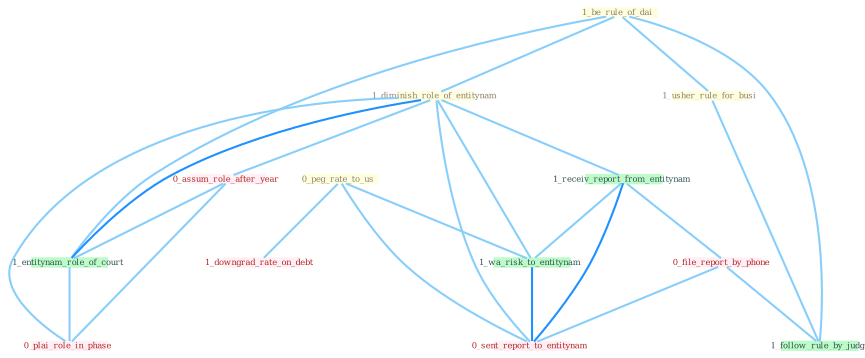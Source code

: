 Graph G{ 
    node
    [shape=polygon,style=filled,width=.5,height=.06,color="#BDFCC9",fixedsize=true,fontsize=4,
    fontcolor="#2f4f4f"];
    {node
    [color="#ffffe0", fontcolor="#8b7d6b"] "1_be_rule_of_dai " "1_diminish_role_of_entitynam " "0_peg_rate_to_us " "1_usher_rule_for_busi "}
{node [color="#fff0f5", fontcolor="#b22222"] "0_assum_role_after_year " "0_file_report_by_phone " "1_downgrad_rate_on_debt " "0_sent_report_to_entitynam " "0_plai_role_in_phase "}
edge [color="#B0E2FF"];

	"1_be_rule_of_dai " -- "1_diminish_role_of_entitynam " [w="1", color="#87cefa" ];
	"1_be_rule_of_dai " -- "1_usher_rule_for_busi " [w="1", color="#87cefa" ];
	"1_be_rule_of_dai " -- "1_entitynam_role_of_court " [w="1", color="#87cefa" ];
	"1_be_rule_of_dai " -- "1_follow_rule_by_judg " [w="1", color="#87cefa" ];
	"1_diminish_role_of_entitynam " -- "1_receiv_report_from_entitynam " [w="1", color="#87cefa" ];
	"1_diminish_role_of_entitynam " -- "0_assum_role_after_year " [w="1", color="#87cefa" ];
	"1_diminish_role_of_entitynam " -- "1_entitynam_role_of_court " [w="2", color="#1e90ff" , len=0.8];
	"1_diminish_role_of_entitynam " -- "1_wa_risk_to_entitynam " [w="1", color="#87cefa" ];
	"1_diminish_role_of_entitynam " -- "0_sent_report_to_entitynam " [w="1", color="#87cefa" ];
	"1_diminish_role_of_entitynam " -- "0_plai_role_in_phase " [w="1", color="#87cefa" ];
	"0_peg_rate_to_us " -- "1_downgrad_rate_on_debt " [w="1", color="#87cefa" ];
	"0_peg_rate_to_us " -- "1_wa_risk_to_entitynam " [w="1", color="#87cefa" ];
	"0_peg_rate_to_us " -- "0_sent_report_to_entitynam " [w="1", color="#87cefa" ];
	"1_usher_rule_for_busi " -- "1_follow_rule_by_judg " [w="1", color="#87cefa" ];
	"1_receiv_report_from_entitynam " -- "0_file_report_by_phone " [w="1", color="#87cefa" ];
	"1_receiv_report_from_entitynam " -- "1_wa_risk_to_entitynam " [w="1", color="#87cefa" ];
	"1_receiv_report_from_entitynam " -- "0_sent_report_to_entitynam " [w="2", color="#1e90ff" , len=0.8];
	"0_assum_role_after_year " -- "1_entitynam_role_of_court " [w="1", color="#87cefa" ];
	"0_assum_role_after_year " -- "0_plai_role_in_phase " [w="1", color="#87cefa" ];
	"1_entitynam_role_of_court " -- "0_plai_role_in_phase " [w="1", color="#87cefa" ];
	"0_file_report_by_phone " -- "1_follow_rule_by_judg " [w="1", color="#87cefa" ];
	"0_file_report_by_phone " -- "0_sent_report_to_entitynam " [w="1", color="#87cefa" ];
	"1_wa_risk_to_entitynam " -- "0_sent_report_to_entitynam " [w="2", color="#1e90ff" , len=0.8];
}
